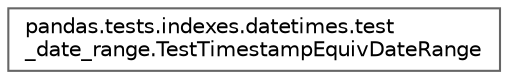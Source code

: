 digraph "Graphical Class Hierarchy"
{
 // LATEX_PDF_SIZE
  bgcolor="transparent";
  edge [fontname=Helvetica,fontsize=10,labelfontname=Helvetica,labelfontsize=10];
  node [fontname=Helvetica,fontsize=10,shape=box,height=0.2,width=0.4];
  rankdir="LR";
  Node0 [id="Node000000",label="pandas.tests.indexes.datetimes.test\l_date_range.TestTimestampEquivDateRange",height=0.2,width=0.4,color="grey40", fillcolor="white", style="filled",URL="$d1/dfc/classpandas_1_1tests_1_1indexes_1_1datetimes_1_1test__date__range_1_1TestTimestampEquivDateRange.html",tooltip=" "];
}
